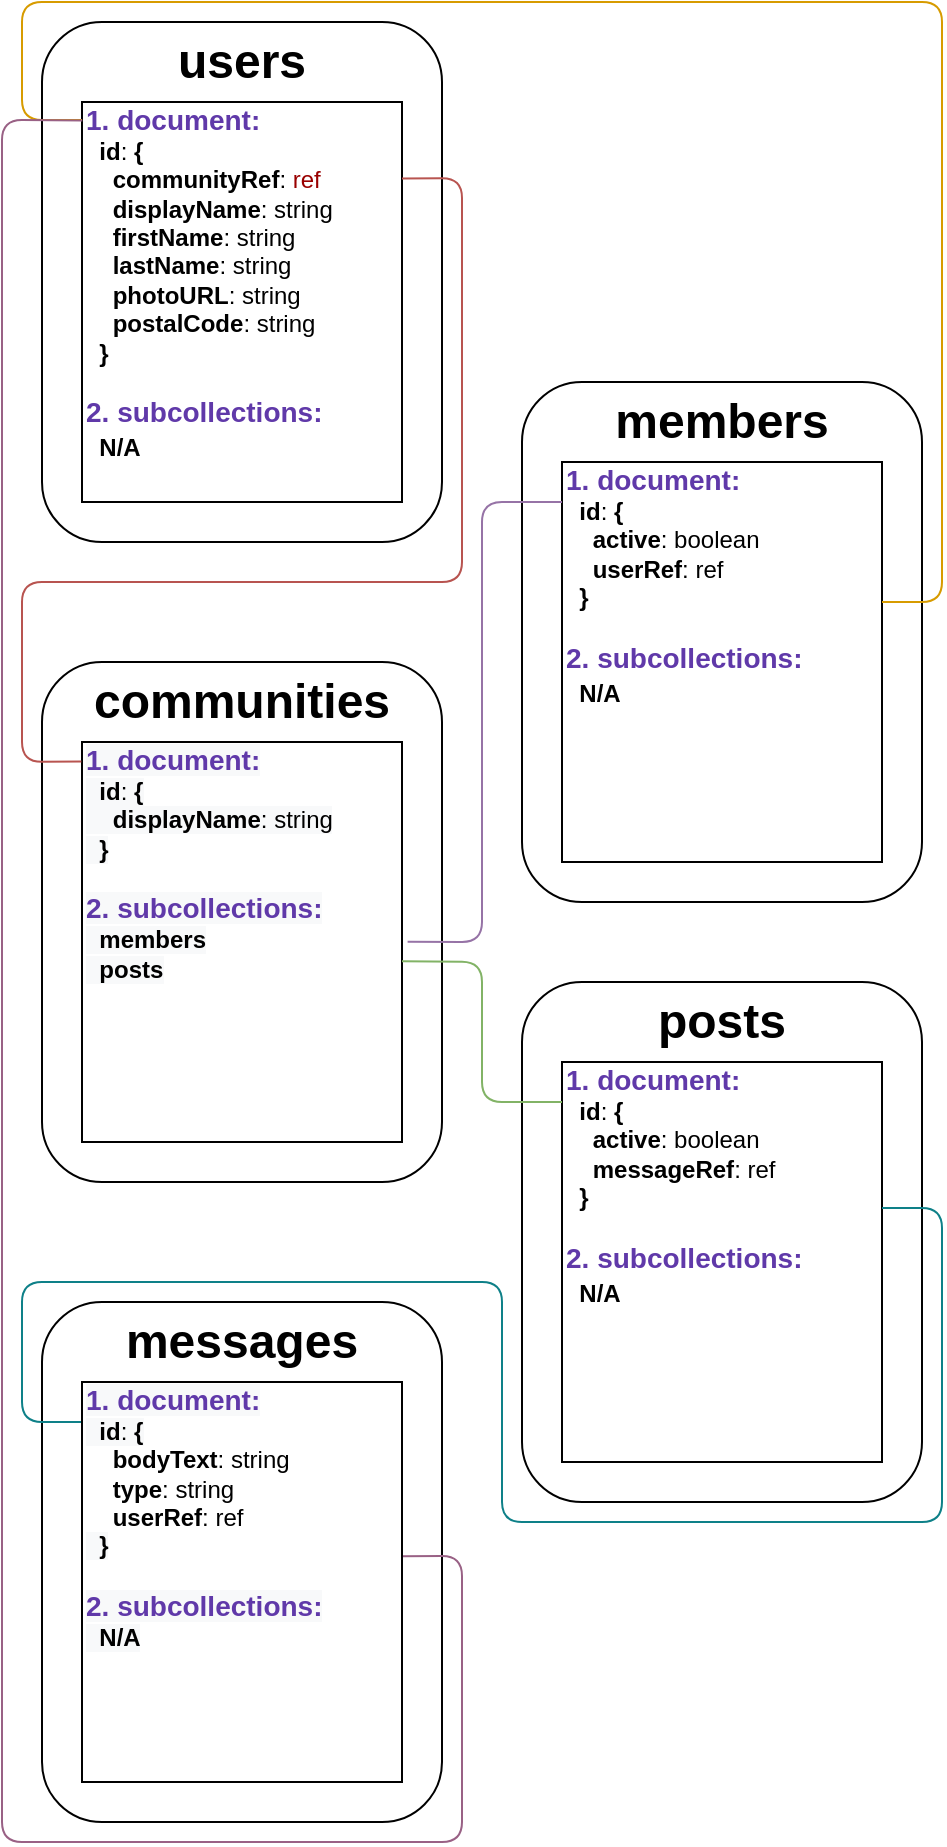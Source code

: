 <mxfile version="13.1.1" type="device"><diagram id="qaOqcztpYcSZbYDaVAkS" name="Page-1"><mxGraphModel dx="946" dy="614" grid="1" gridSize="10" guides="1" tooltips="1" connect="1" arrows="1" fold="1" page="1" pageScale="1" pageWidth="850" pageHeight="1100" math="0" shadow="0"><root><mxCell id="0"/><mxCell id="1" parent="0"/><mxCell id="cizFhhIUSG-VI0FtVSpb-1" value="" style="rounded=1;whiteSpace=wrap;html=1;" parent="1" vertex="1"><mxGeometry x="40" y="40" width="200" height="260" as="geometry"/></mxCell><mxCell id="cizFhhIUSG-VI0FtVSpb-6" value="&lt;font style=&quot;font-size: 24px&quot;&gt;&lt;b&gt;users&lt;/b&gt;&lt;/font&gt;" style="text;html=1;strokeColor=none;fillColor=none;align=center;verticalAlign=middle;whiteSpace=wrap;rounded=0;" parent="1" vertex="1"><mxGeometry x="40" y="50" width="200" height="20" as="geometry"/></mxCell><mxCell id="cizFhhIUSG-VI0FtVSpb-7" value="" style="rounded=0;whiteSpace=wrap;html=1;fontSize=12;" parent="1" vertex="1"><mxGeometry x="60" y="80" width="160" height="200" as="geometry"/></mxCell><mxCell id="cizFhhIUSG-VI0FtVSpb-9" value="" style="rounded=1;whiteSpace=wrap;html=1;" parent="1" vertex="1"><mxGeometry x="40" y="360" width="200" height="260" as="geometry"/></mxCell><mxCell id="cizFhhIUSG-VI0FtVSpb-10" value="&lt;span style=&quot;font-size: 24px&quot;&gt;&lt;b&gt;communities&lt;/b&gt;&lt;/span&gt;" style="text;html=1;strokeColor=none;fillColor=none;align=center;verticalAlign=middle;whiteSpace=wrap;rounded=0;" parent="1" vertex="1"><mxGeometry x="40" y="370" width="200" height="20" as="geometry"/></mxCell><mxCell id="cizFhhIUSG-VI0FtVSpb-11" value="&lt;font color=&quot;#6039a9&quot; style=&quot;font-family: &amp;#34;helvetica&amp;#34; ; font-style: normal ; font-weight: 400 ; letter-spacing: normal ; text-indent: 0px ; text-transform: none ; word-spacing: 0px ; background-color: rgb(248 , 249 , 250) ; font-size: 14px&quot;&gt;&lt;b&gt;1. document:&lt;br&gt;&lt;/b&gt;&lt;/font&gt;&lt;b style=&quot;color: rgb(0 , 0 , 0) ; font-family: &amp;#34;helvetica&amp;#34; ; font-size: 12px ; font-style: normal ; letter-spacing: normal ; text-indent: 0px ; text-transform: none ; word-spacing: 0px ; background-color: rgb(248 , 249 , 250)&quot;&gt;&amp;nbsp; id&lt;/b&gt;&lt;span style=&quot;color: rgb(0 , 0 , 0) ; font-family: &amp;#34;helvetica&amp;#34; ; font-size: 12px ; font-style: normal ; font-weight: 400 ; letter-spacing: normal ; text-indent: 0px ; text-transform: none ; word-spacing: 0px ; background-color: rgb(248 , 249 , 250) ; float: none ; display: inline&quot;&gt;:&amp;nbsp;&lt;/span&gt;&lt;b style=&quot;color: rgb(0 , 0 , 0) ; font-family: &amp;#34;helvetica&amp;#34; ; font-size: 12px ; font-style: normal ; letter-spacing: normal ; text-indent: 0px ; text-transform: none ; word-spacing: 0px ; background-color: rgb(248 , 249 , 250)&quot;&gt;{&lt;/b&gt;&lt;br style=&quot;color: rgb(0 , 0 , 0) ; font-family: &amp;#34;helvetica&amp;#34; ; font-size: 12px ; font-style: normal ; font-weight: 400 ; letter-spacing: normal ; text-indent: 0px ; text-transform: none ; word-spacing: 0px ; background-color: rgb(248 , 249 , 250)&quot;&gt;&lt;span style=&quot;color: rgb(0 , 0 , 0) ; font-family: &amp;#34;helvetica&amp;#34; ; font-size: 12px ; font-style: normal ; font-weight: 400 ; letter-spacing: normal ; text-indent: 0px ; text-transform: none ; word-spacing: 0px ; background-color: rgb(248 , 249 , 250) ; float: none ; display: inline&quot;&gt;&amp;nbsp; &amp;nbsp;&lt;span&gt;&amp;nbsp;&lt;/span&gt;&lt;/span&gt;&lt;b style=&quot;color: rgb(0 , 0 , 0) ; font-family: &amp;#34;helvetica&amp;#34; ; font-size: 12px ; font-style: normal ; letter-spacing: normal ; text-indent: 0px ; text-transform: none ; word-spacing: 0px ; background-color: rgb(248 , 249 , 250)&quot;&gt;displayName&lt;/b&gt;&lt;span style=&quot;color: rgb(0 , 0 , 0) ; font-family: &amp;#34;helvetica&amp;#34; ; font-size: 12px ; font-style: normal ; font-weight: 400 ; letter-spacing: normal ; text-indent: 0px ; text-transform: none ; word-spacing: 0px ; background-color: rgb(248 , 249 , 250) ; float: none ; display: inline&quot;&gt;: string&lt;/span&gt;&lt;br style=&quot;color: rgb(0 , 0 , 0) ; font-family: &amp;#34;helvetica&amp;#34; ; font-size: 12px ; font-style: normal ; font-weight: 400 ; letter-spacing: normal ; text-indent: 0px ; text-transform: none ; word-spacing: 0px ; background-color: rgb(248 , 249 , 250)&quot;&gt;&lt;b style=&quot;color: rgb(0 , 0 , 0) ; font-family: &amp;#34;helvetica&amp;#34; ; font-size: 12px ; font-style: normal ; letter-spacing: normal ; text-indent: 0px ; text-transform: none ; word-spacing: 0px ; background-color: rgb(248 , 249 , 250)&quot;&gt;&amp;nbsp; }&lt;br&gt;&lt;br&gt;&lt;/b&gt;&lt;b style=&quot;font-family: &amp;#34;helvetica&amp;#34; ; font-style: normal ; letter-spacing: normal ; text-indent: 0px ; text-transform: none ; word-spacing: 0px ; background-color: rgb(248 , 249 , 250) ; color: rgb(96 , 57 , 169) ; font-size: 14px&quot;&gt;2. subcollections:&lt;br&gt;&lt;/b&gt;&lt;b style=&quot;color: rgb(0 , 0 , 0) ; font-family: &amp;#34;helvetica&amp;#34; ; font-size: 12px ; font-style: normal ; letter-spacing: normal ; text-indent: 0px ; text-transform: none ; word-spacing: 0px ; background-color: rgb(248 , 249 , 250)&quot;&gt;&amp;nbsp; members&lt;br&gt;&amp;nbsp; posts&lt;br&gt;&lt;/b&gt;" style="rounded=0;whiteSpace=wrap;html=1;align=left;verticalAlign=top;spacingTop=-6;" parent="1" vertex="1"><mxGeometry x="60" y="400" width="160" height="200" as="geometry"/></mxCell><mxCell id="cizFhhIUSG-VI0FtVSpb-13" value="" style="rounded=1;whiteSpace=wrap;html=1;" parent="1" vertex="1"><mxGeometry x="280" y="220" width="200" height="260" as="geometry"/></mxCell><mxCell id="cizFhhIUSG-VI0FtVSpb-14" value="&lt;span style=&quot;font-size: 24px&quot;&gt;&lt;b&gt;members&lt;/b&gt;&lt;/span&gt;" style="text;html=1;strokeColor=none;fillColor=none;align=center;verticalAlign=middle;whiteSpace=wrap;rounded=0;" parent="1" vertex="1"><mxGeometry x="280" y="230" width="200" height="20" as="geometry"/></mxCell><mxCell id="cizFhhIUSG-VI0FtVSpb-15" value="" style="rounded=0;whiteSpace=wrap;html=1;" parent="1" vertex="1"><mxGeometry x="300" y="260" width="160" height="200" as="geometry"/></mxCell><mxCell id="cizFhhIUSG-VI0FtVSpb-17" value="" style="rounded=1;whiteSpace=wrap;html=1;" parent="1" vertex="1"><mxGeometry x="280" y="520" width="200" height="260" as="geometry"/></mxCell><mxCell id="cizFhhIUSG-VI0FtVSpb-18" value="&lt;span style=&quot;font-size: 24px&quot;&gt;&lt;b&gt;posts&lt;/b&gt;&lt;/span&gt;" style="text;html=1;strokeColor=none;fillColor=none;align=center;verticalAlign=middle;whiteSpace=wrap;rounded=0;" parent="1" vertex="1"><mxGeometry x="280" y="530" width="200" height="20" as="geometry"/></mxCell><mxCell id="cizFhhIUSG-VI0FtVSpb-19" value="" style="rounded=0;whiteSpace=wrap;html=1;" parent="1" vertex="1"><mxGeometry x="300" y="560" width="160" height="200" as="geometry"/></mxCell><mxCell id="cizFhhIUSG-VI0FtVSpb-21" value="" style="endArrow=none;html=1;fillColor=#f8cecc;strokeColor=#b85450;exitX=1;exitY=0.191;exitDx=0;exitDy=0;exitPerimeter=0;entryX=-0.002;entryY=0.049;entryDx=0;entryDy=0;entryPerimeter=0;" parent="1" source="nyULPJ2uqBZAzWPQtfHl-1" target="cizFhhIUSG-VI0FtVSpb-11" edge="1"><mxGeometry width="50" height="50" relative="1" as="geometry"><mxPoint x="218.04" y="135.8" as="sourcePoint"/><mxPoint x="20" y="420" as="targetPoint"/><Array as="points"><mxPoint x="250" y="118"/><mxPoint x="250" y="320"/><mxPoint x="30" y="320"/><mxPoint x="30" y="410"/></Array></mxGeometry></mxCell><mxCell id="cizFhhIUSG-VI0FtVSpb-22" value="" style="endArrow=none;html=1;entryX=0.125;entryY=0.1;entryDx=0;entryDy=0;entryPerimeter=0;exitX=0.914;exitY=0.538;exitDx=0;exitDy=0;exitPerimeter=0;fillColor=#e1d5e7;strokeColor=#9673a6;" parent="1" source="cizFhhIUSG-VI0FtVSpb-9" edge="1"><mxGeometry width="50" height="50" relative="1" as="geometry"><mxPoint x="160" y="430" as="sourcePoint"/><mxPoint x="300" y="280" as="targetPoint"/><Array as="points"><mxPoint x="260" y="500"/><mxPoint x="260" y="280"/></Array></mxGeometry></mxCell><mxCell id="cizFhhIUSG-VI0FtVSpb-23" value="" style="endArrow=none;html=1;entryX=0.125;entryY=0.1;entryDx=0;entryDy=0;entryPerimeter=0;fillColor=#d5e8d4;strokeColor=#82b366;exitX=1;exitY=0.548;exitDx=0;exitDy=0;exitPerimeter=0;" parent="1" source="cizFhhIUSG-VI0FtVSpb-11" edge="1"><mxGeometry width="50" height="50" relative="1" as="geometry"><mxPoint x="202" y="580" as="sourcePoint"/><mxPoint x="300" y="580" as="targetPoint"/><Array as="points"><mxPoint x="260" y="510"/><mxPoint x="260" y="580"/></Array></mxGeometry></mxCell><mxCell id="cizFhhIUSG-VI0FtVSpb-24" value="" style="endArrow=none;html=1;fillColor=#ffe6cc;strokeColor=#d79b00;" parent="1" edge="1"><mxGeometry width="50" height="50" relative="1" as="geometry"><mxPoint x="60" y="89" as="sourcePoint"/><mxPoint x="460" y="330" as="targetPoint"/><Array as="points"><mxPoint x="30" y="89"/><mxPoint x="30" y="30"/><mxPoint x="490" y="30"/><mxPoint x="490" y="330"/></Array></mxGeometry></mxCell><mxCell id="cizFhhIUSG-VI0FtVSpb-25" value="" style="rounded=1;whiteSpace=wrap;html=1;" parent="1" vertex="1"><mxGeometry x="40" y="680" width="200" height="260" as="geometry"/></mxCell><mxCell id="cizFhhIUSG-VI0FtVSpb-26" value="&lt;span style=&quot;font-size: 24px&quot;&gt;&lt;b&gt;messages&lt;/b&gt;&lt;/span&gt;" style="text;html=1;strokeColor=none;fillColor=none;align=center;verticalAlign=middle;whiteSpace=wrap;rounded=0;" parent="1" vertex="1"><mxGeometry x="40" y="690" width="200" height="20" as="geometry"/></mxCell><mxCell id="cizFhhIUSG-VI0FtVSpb-27" value="" style="rounded=0;whiteSpace=wrap;html=1;" parent="1" vertex="1"><mxGeometry x="60" y="720" width="160" height="200" as="geometry"/></mxCell><mxCell id="cizFhhIUSG-VI0FtVSpb-29" value="" style="endArrow=none;html=1;fillColor=#b0e3e6;strokeColor=#0e8088;entryX=0.125;entryY=0.1;entryDx=0;entryDy=0;entryPerimeter=0;" parent="1" edge="1"><mxGeometry width="50" height="50" relative="1" as="geometry"><mxPoint x="460" y="633" as="sourcePoint"/><mxPoint x="60.0" y="740" as="targetPoint"/><Array as="points"><mxPoint x="490" y="633"/><mxPoint x="490" y="790"/><mxPoint x="270" y="790"/><mxPoint x="270" y="670"/><mxPoint x="30" y="670"/><mxPoint x="30" y="740"/></Array></mxGeometry></mxCell><mxCell id="cizFhhIUSG-VI0FtVSpb-30" value="" style="endArrow=none;html=1;exitX=0.997;exitY=0.436;exitDx=0;exitDy=0;exitPerimeter=0;entryX=0.001;entryY=0.046;entryDx=0;entryDy=0;entryPerimeter=0;gradientColor=#d5739d;fillColor=#e6d0de;strokeColor=#996185;" parent="1" target="cizFhhIUSG-VI0FtVSpb-7" edge="1"><mxGeometry width="50" height="50" relative="1" as="geometry"><mxPoint x="199.52" y="807.2" as="sourcePoint"/><mxPoint x="58.52" y="109.6" as="targetPoint"/><Array as="points"><mxPoint x="250" y="807"/><mxPoint x="250" y="950"/><mxPoint x="20" y="950"/><mxPoint x="20" y="89"/></Array></mxGeometry></mxCell><UserObject label="&lt;font style=&quot;font-size: 14px&quot; color=&quot;#6039a9&quot;&gt;&lt;b&gt;1. document:&lt;br&gt;&lt;/b&gt;&lt;/font&gt;&lt;b&gt;&amp;nbsp; id&lt;/b&gt;:&amp;nbsp;&lt;b&gt;{&lt;/b&gt;&lt;br&gt;&amp;nbsp; &amp;nbsp;&amp;nbsp;&lt;b&gt;communityRef&lt;/b&gt;: &lt;font color=&quot;#990000&quot;&gt;ref&lt;/font&gt;&lt;br&gt;&amp;nbsp; &amp;nbsp; &lt;b&gt;displayName&lt;/b&gt;: string&lt;br&gt;&amp;nbsp; &amp;nbsp; &lt;b&gt;firstName&lt;/b&gt;: string&lt;br&gt;&amp;nbsp; &amp;nbsp; &lt;b&gt;lastName&lt;/b&gt;: string&lt;br&gt;&amp;nbsp; &amp;nbsp; &lt;b&gt;photoURL&lt;/b&gt;: string&lt;br&gt;&amp;nbsp; &amp;nbsp; &lt;b&gt;postalCode&lt;/b&gt;: string&lt;br&gt;&lt;b&gt;&amp;nbsp; }&lt;br&gt;&lt;br&gt;&lt;/b&gt;&lt;b style=&quot;color: rgb(96 , 57 , 169) ; font-size: 14px&quot;&gt;2. subcollections:&lt;br&gt;&lt;/b&gt;&lt;b&gt;&amp;nbsp; N/A&lt;/b&gt;&lt;b style=&quot;color: rgb(96 , 57 , 169) ; font-size: 14px&quot;&gt;&lt;br&gt;&lt;/b&gt;" placeholders="1" name="Variable" id="nyULPJ2uqBZAzWPQtfHl-1"><mxCell style="text;html=1;strokeColor=none;fillColor=none;align=left;verticalAlign=top;whiteSpace=wrap;overflow=hidden;shadow=1;fontSize=12;spacingTop=-6;" vertex="1" parent="1"><mxGeometry x="60" y="80" width="160" height="200" as="geometry"/></mxCell></UserObject><mxCell id="nyULPJ2uqBZAzWPQtfHl-2" value="&lt;font color=&quot;#6039a9&quot; style=&quot;font-family: &amp;#34;helvetica&amp;#34; ; font-style: normal ; font-weight: 400 ; letter-spacing: normal ; text-indent: 0px ; text-transform: none ; word-spacing: 0px ; background-color: rgb(248 , 249 , 250) ; font-size: 14px&quot;&gt;&lt;b&gt;1. document:&lt;br&gt;&lt;/b&gt;&lt;/font&gt;&lt;b style=&quot;color: rgb(0 , 0 , 0) ; font-family: &amp;#34;helvetica&amp;#34; ; font-size: 12px ; font-style: normal ; letter-spacing: normal ; text-indent: 0px ; text-transform: none ; word-spacing: 0px ; background-color: rgb(248 , 249 , 250)&quot;&gt;&amp;nbsp; id&lt;/b&gt;&lt;span style=&quot;color: rgb(0 , 0 , 0) ; font-family: &amp;#34;helvetica&amp;#34; ; font-size: 12px ; font-style: normal ; font-weight: 400 ; letter-spacing: normal ; text-indent: 0px ; text-transform: none ; word-spacing: 0px ; background-color: rgb(248 , 249 , 250) ; float: none ; display: inline&quot;&gt;:&amp;nbsp;&lt;/span&gt;&lt;b style=&quot;color: rgb(0 , 0 , 0) ; font-family: &amp;#34;helvetica&amp;#34; ; font-size: 12px ; font-style: normal ; letter-spacing: normal ; text-indent: 0px ; text-transform: none ; word-spacing: 0px ; background-color: rgb(248 , 249 , 250)&quot;&gt;{&lt;br&gt;&lt;/b&gt;&amp;nbsp; &amp;nbsp; &lt;b&gt;bodyText&lt;/b&gt;: string&lt;br&gt;&amp;nbsp; &amp;nbsp; &lt;b&gt;type&lt;/b&gt;: string&lt;br&gt;&amp;nbsp; &amp;nbsp; &lt;b&gt;userRef&lt;/b&gt;: ref&lt;br style=&quot;color: rgb(0 , 0 , 0) ; font-family: &amp;#34;helvetica&amp;#34; ; font-size: 12px ; font-style: normal ; font-weight: 400 ; letter-spacing: normal ; text-indent: 0px ; text-transform: none ; word-spacing: 0px ; background-color: rgb(248 , 249 , 250)&quot;&gt;&lt;b style=&quot;color: rgb(0 , 0 , 0) ; font-family: &amp;#34;helvetica&amp;#34; ; font-size: 12px ; font-style: normal ; letter-spacing: normal ; text-indent: 0px ; text-transform: none ; word-spacing: 0px ; background-color: rgb(248 , 249 , 250)&quot;&gt;&amp;nbsp; }&lt;br&gt;&lt;br&gt;&lt;/b&gt;&lt;b style=&quot;font-family: &amp;#34;helvetica&amp;#34; ; font-style: normal ; letter-spacing: normal ; text-indent: 0px ; text-transform: none ; word-spacing: 0px ; background-color: rgb(248 , 249 , 250) ; color: rgb(96 , 57 , 169) ; font-size: 14px&quot;&gt;2. subcollections:&lt;br&gt;&lt;/b&gt;&lt;b style=&quot;color: rgb(0 , 0 , 0) ; font-family: &amp;#34;helvetica&amp;#34; ; font-size: 12px ; font-style: normal ; letter-spacing: normal ; text-indent: 0px ; text-transform: none ; word-spacing: 0px ; background-color: rgb(248 , 249 , 250)&quot;&gt;&amp;nbsp; N/A&lt;br&gt;&lt;/b&gt;" style="rounded=0;whiteSpace=wrap;html=1;align=left;verticalAlign=top;spacingTop=-6;" vertex="1" parent="1"><mxGeometry x="60" y="720" width="160" height="200" as="geometry"/></mxCell><UserObject label="&lt;font style=&quot;font-size: 14px&quot; color=&quot;#6039a9&quot;&gt;&lt;b&gt;1. document:&lt;br&gt;&lt;/b&gt;&lt;/font&gt;&lt;b&gt;&amp;nbsp; id&lt;/b&gt;:&amp;nbsp;&lt;b&gt;{&lt;/b&gt;&lt;br&gt;&amp;nbsp; &amp;nbsp;&amp;nbsp;&lt;b&gt;active&lt;/b&gt;: boolean&lt;br&gt;&amp;nbsp; &amp;nbsp; &lt;b&gt;userRef&lt;/b&gt;: ref&lt;br&gt;&lt;b&gt;&amp;nbsp; }&lt;br&gt;&lt;br&gt;&lt;/b&gt;&lt;b style=&quot;color: rgb(96 , 57 , 169) ; font-size: 14px&quot;&gt;2. subcollections:&lt;br&gt;&lt;/b&gt;&lt;b&gt;&amp;nbsp; N/A&lt;/b&gt;&lt;b style=&quot;color: rgb(96 , 57 , 169) ; font-size: 14px&quot;&gt;&lt;br&gt;&lt;/b&gt;" placeholders="1" name="Variable" id="nyULPJ2uqBZAzWPQtfHl-4"><mxCell style="text;html=1;strokeColor=none;fillColor=none;align=left;verticalAlign=top;whiteSpace=wrap;overflow=hidden;shadow=1;fontSize=12;spacingTop=-6;" vertex="1" parent="1"><mxGeometry x="300" y="260" width="160" height="200" as="geometry"/></mxCell></UserObject><UserObject label="&lt;font style=&quot;font-size: 14px&quot; color=&quot;#6039a9&quot;&gt;&lt;b&gt;1. document:&lt;br&gt;&lt;/b&gt;&lt;/font&gt;&lt;b&gt;&amp;nbsp; id&lt;/b&gt;:&amp;nbsp;&lt;b&gt;{&lt;/b&gt;&lt;br&gt;&amp;nbsp; &amp;nbsp;&amp;nbsp;&lt;b&gt;active&lt;/b&gt;: boolean&lt;br&gt;&amp;nbsp; &amp;nbsp; &lt;b&gt;messageRef&lt;/b&gt;: ref&lt;br&gt;&lt;b&gt;&amp;nbsp; }&lt;br&gt;&lt;br&gt;&lt;/b&gt;&lt;b style=&quot;color: rgb(96 , 57 , 169) ; font-size: 14px&quot;&gt;2. subcollections:&lt;br&gt;&lt;/b&gt;&lt;b&gt;&amp;nbsp; N/A&lt;/b&gt;&lt;b style=&quot;color: rgb(96 , 57 , 169) ; font-size: 14px&quot;&gt;&lt;br&gt;&lt;/b&gt;" placeholders="1" name="Variable" id="nyULPJ2uqBZAzWPQtfHl-5"><mxCell style="text;html=1;strokeColor=none;fillColor=none;align=left;verticalAlign=top;whiteSpace=wrap;overflow=hidden;shadow=1;fontSize=12;spacingTop=-6;" vertex="1" parent="1"><mxGeometry x="300" y="560" width="160" height="200" as="geometry"/></mxCell></UserObject></root></mxGraphModel></diagram></mxfile>